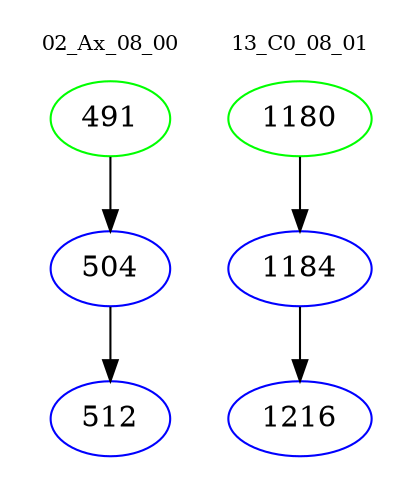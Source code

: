 digraph{
subgraph cluster_0 {
color = white
label = "02_Ax_08_00";
fontsize=10;
T0_491 [label="491", color="green"]
T0_491 -> T0_504 [color="black"]
T0_504 [label="504", color="blue"]
T0_504 -> T0_512 [color="black"]
T0_512 [label="512", color="blue"]
}
subgraph cluster_1 {
color = white
label = "13_C0_08_01";
fontsize=10;
T1_1180 [label="1180", color="green"]
T1_1180 -> T1_1184 [color="black"]
T1_1184 [label="1184", color="blue"]
T1_1184 -> T1_1216 [color="black"]
T1_1216 [label="1216", color="blue"]
}
}
